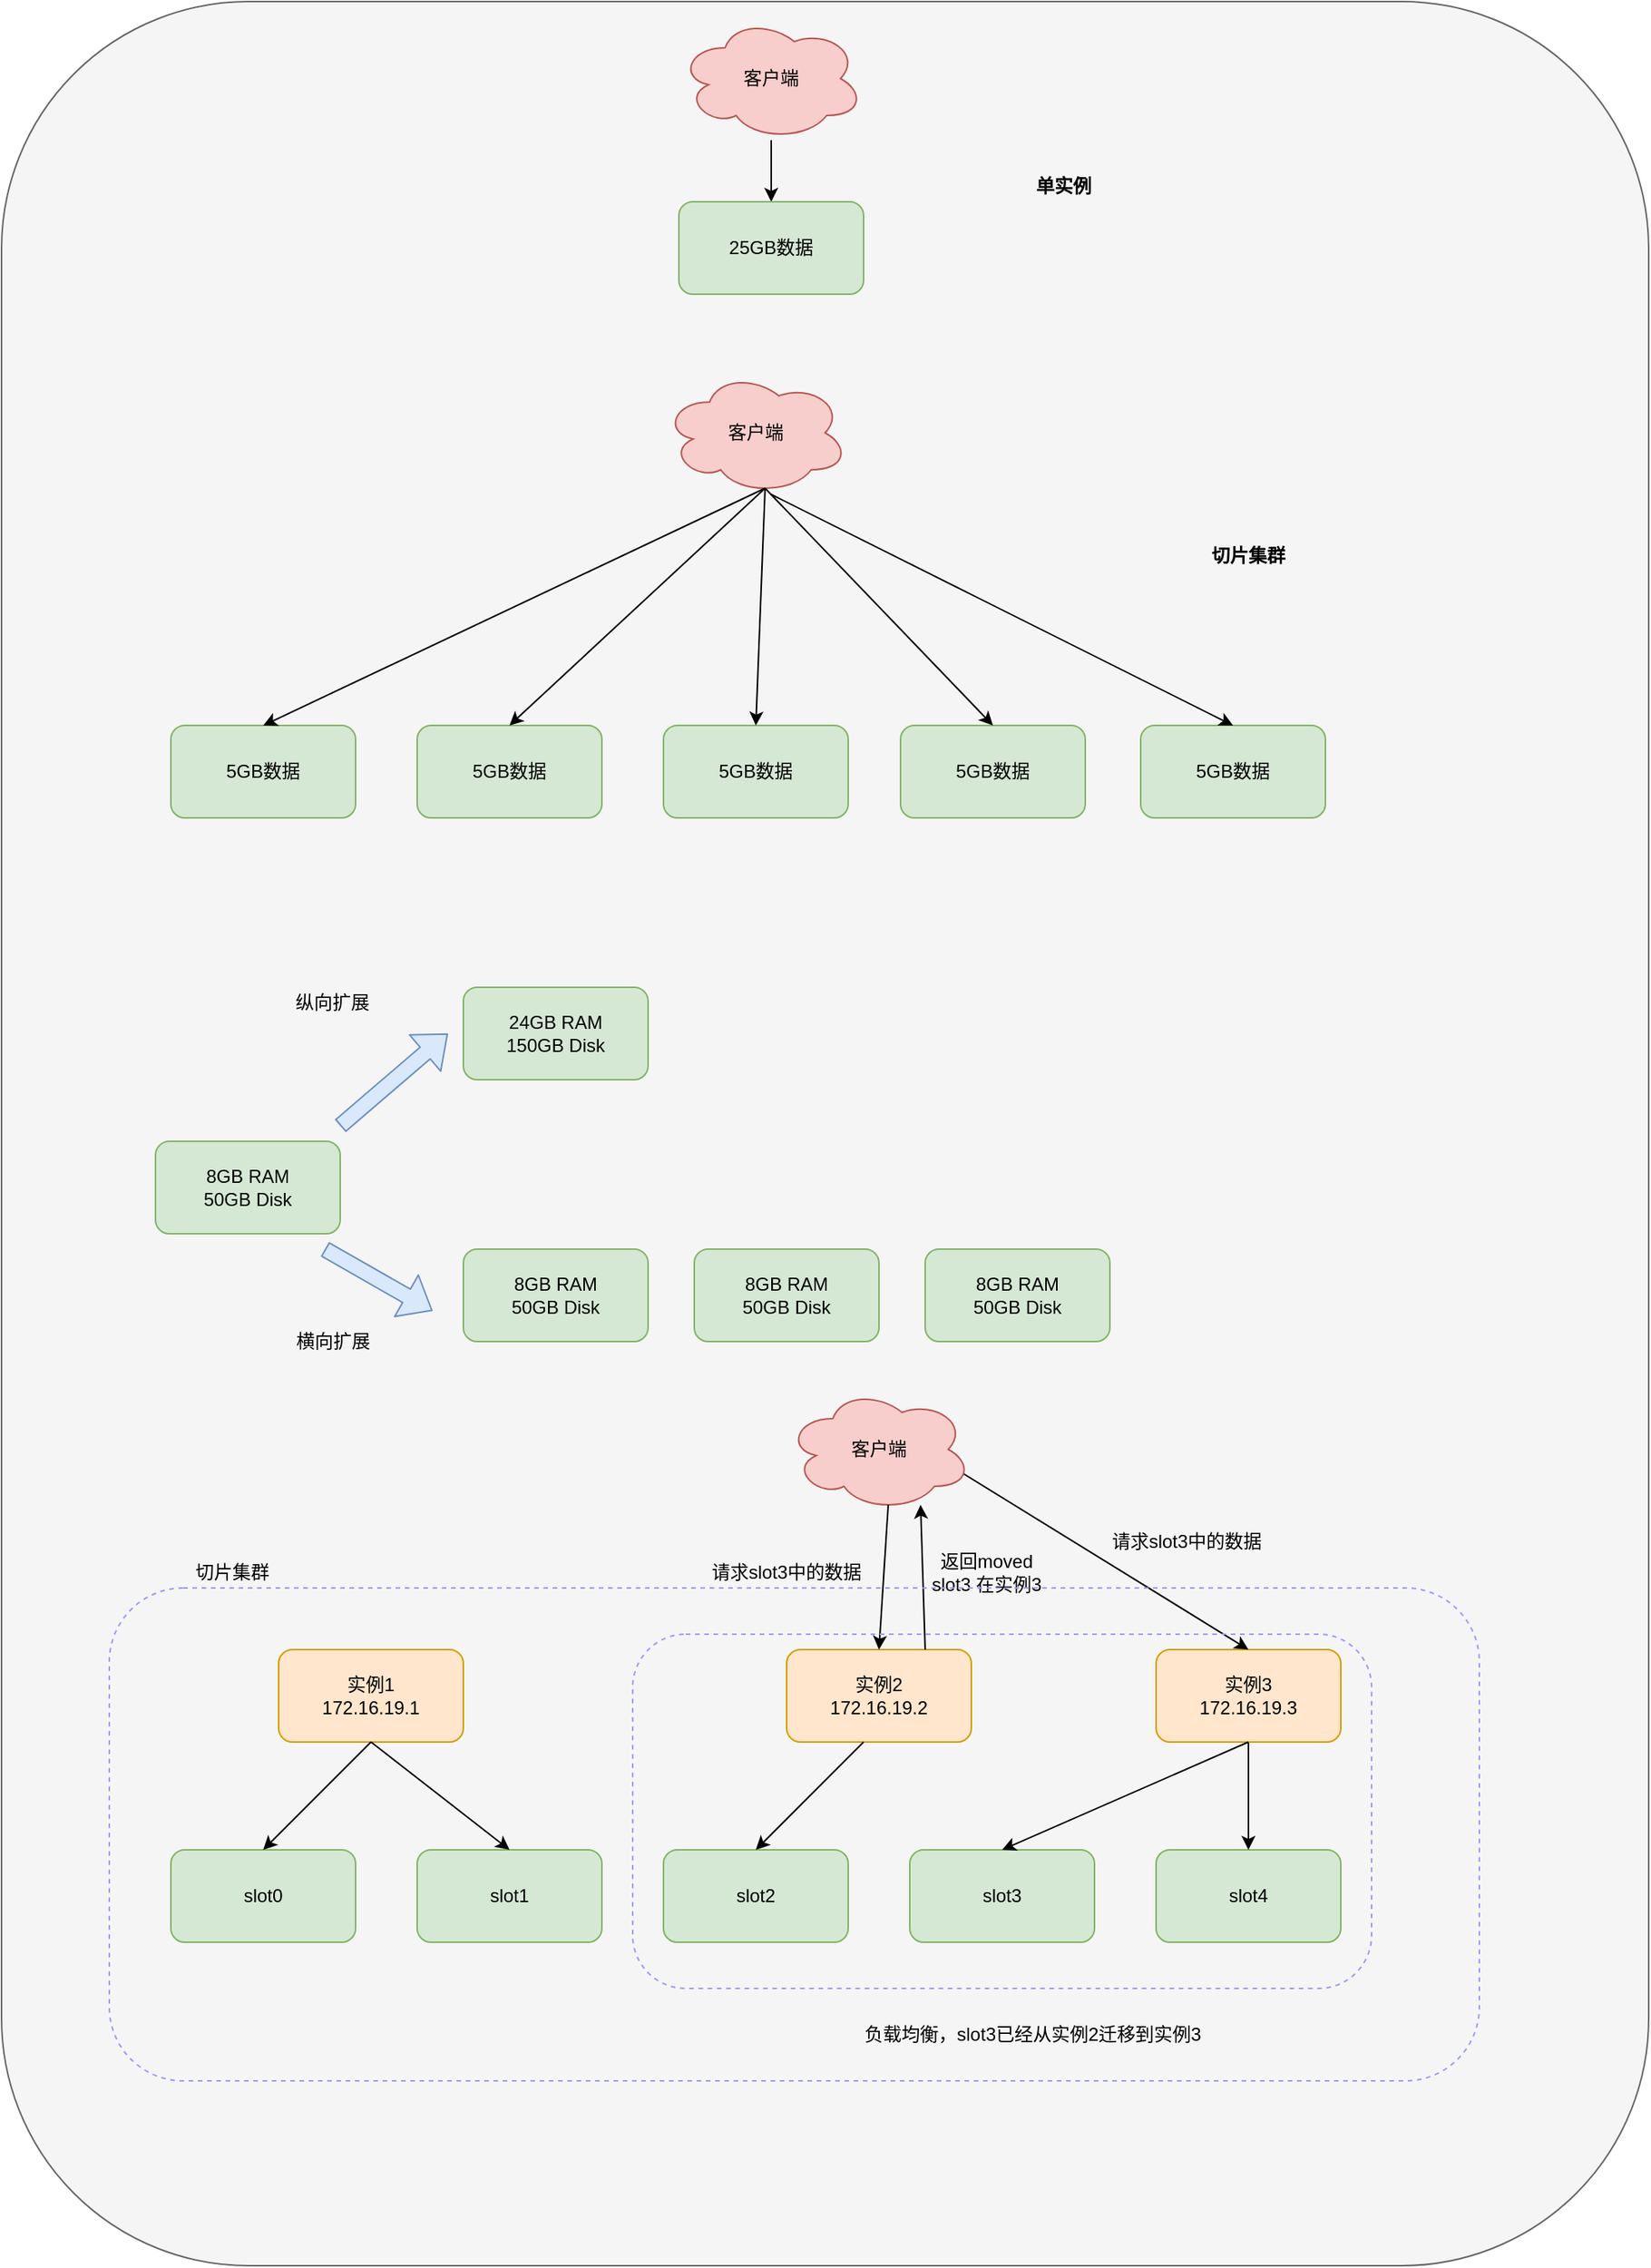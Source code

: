 <mxfile version="14.7.4" type="github">
  <diagram id="88APG9NWrLwdvw4txldC" name="Page-1">
    <mxGraphModel dx="2365" dy="868" grid="1" gridSize="10" guides="1" tooltips="1" connect="1" arrows="1" fold="1" page="1" pageScale="1" pageWidth="827" pageHeight="1169" math="0" shadow="0">
      <root>
        <mxCell id="0" />
        <mxCell id="1" parent="0" />
        <mxCell id="mNtGCUaEBBY1bRVAjnsv-18" value="" style="rounded=1;whiteSpace=wrap;html=1;fillColor=#f5f5f5;strokeColor=#666666;fontColor=#333333;" vertex="1" parent="1">
          <mxGeometry x="-290" y="130" width="1070" height="1470" as="geometry" />
        </mxCell>
        <mxCell id="mNtGCUaEBBY1bRVAjnsv-5" style="edgeStyle=orthogonalEdgeStyle;rounded=0;orthogonalLoop=1;jettySize=auto;html=1;" edge="1" parent="1" source="mNtGCUaEBBY1bRVAjnsv-2" target="mNtGCUaEBBY1bRVAjnsv-4">
          <mxGeometry relative="1" as="geometry" />
        </mxCell>
        <mxCell id="mNtGCUaEBBY1bRVAjnsv-2" value="客户端" style="ellipse;shape=cloud;whiteSpace=wrap;html=1;fillColor=#f8cecc;strokeColor=#b85450;" vertex="1" parent="1">
          <mxGeometry x="150" y="140" width="120" height="80" as="geometry" />
        </mxCell>
        <mxCell id="mNtGCUaEBBY1bRVAjnsv-4" value="25GB数据" style="rounded=1;whiteSpace=wrap;html=1;fillColor=#d5e8d4;strokeColor=#82b366;" vertex="1" parent="1">
          <mxGeometry x="150" y="260" width="120" height="60" as="geometry" />
        </mxCell>
        <mxCell id="mNtGCUaEBBY1bRVAjnsv-7" value="客户端" style="ellipse;shape=cloud;whiteSpace=wrap;html=1;fillColor=#f8cecc;strokeColor=#b85450;" vertex="1" parent="1">
          <mxGeometry x="140" y="370" width="120" height="80" as="geometry" />
        </mxCell>
        <mxCell id="mNtGCUaEBBY1bRVAjnsv-8" value="5GB数据" style="rounded=1;whiteSpace=wrap;html=1;fillColor=#d5e8d4;strokeColor=#82b366;" vertex="1" parent="1">
          <mxGeometry x="294" y="600" width="120" height="60" as="geometry" />
        </mxCell>
        <mxCell id="mNtGCUaEBBY1bRVAjnsv-9" value="5GB数据" style="rounded=1;whiteSpace=wrap;html=1;fillColor=#d5e8d4;strokeColor=#82b366;" vertex="1" parent="1">
          <mxGeometry x="140" y="600" width="120" height="60" as="geometry" />
        </mxCell>
        <mxCell id="mNtGCUaEBBY1bRVAjnsv-10" value="5GB数据" style="rounded=1;whiteSpace=wrap;html=1;fillColor=#d5e8d4;strokeColor=#82b366;" vertex="1" parent="1">
          <mxGeometry x="-180" y="600" width="120" height="60" as="geometry" />
        </mxCell>
        <mxCell id="mNtGCUaEBBY1bRVAjnsv-11" value="5GB数据" style="rounded=1;whiteSpace=wrap;html=1;fillColor=#d5e8d4;strokeColor=#82b366;" vertex="1" parent="1">
          <mxGeometry x="-20" y="600" width="120" height="60" as="geometry" />
        </mxCell>
        <mxCell id="mNtGCUaEBBY1bRVAjnsv-12" value="5GB数据" style="rounded=1;whiteSpace=wrap;html=1;fillColor=#d5e8d4;strokeColor=#82b366;" vertex="1" parent="1">
          <mxGeometry x="450" y="600" width="120" height="60" as="geometry" />
        </mxCell>
        <mxCell id="mNtGCUaEBBY1bRVAjnsv-13" value="" style="endArrow=classic;html=1;entryX=0.5;entryY=0;entryDx=0;entryDy=0;exitX=0.55;exitY=0.95;exitDx=0;exitDy=0;exitPerimeter=0;" edge="1" parent="1" source="mNtGCUaEBBY1bRVAjnsv-7" target="mNtGCUaEBBY1bRVAjnsv-10">
          <mxGeometry width="50" height="50" relative="1" as="geometry">
            <mxPoint x="20" y="520" as="sourcePoint" />
            <mxPoint x="70" y="470" as="targetPoint" />
          </mxGeometry>
        </mxCell>
        <mxCell id="mNtGCUaEBBY1bRVAjnsv-14" value="" style="endArrow=classic;html=1;entryX=0.5;entryY=0;entryDx=0;entryDy=0;exitX=0.55;exitY=0.95;exitDx=0;exitDy=0;exitPerimeter=0;" edge="1" parent="1" source="mNtGCUaEBBY1bRVAjnsv-7" target="mNtGCUaEBBY1bRVAjnsv-11">
          <mxGeometry width="50" height="50" relative="1" as="geometry">
            <mxPoint x="150" y="550" as="sourcePoint" />
            <mxPoint x="200" y="500" as="targetPoint" />
          </mxGeometry>
        </mxCell>
        <mxCell id="mNtGCUaEBBY1bRVAjnsv-15" value="" style="endArrow=classic;html=1;entryX=0.5;entryY=0;entryDx=0;entryDy=0;exitX=0.55;exitY=0.95;exitDx=0;exitDy=0;exitPerimeter=0;" edge="1" parent="1" source="mNtGCUaEBBY1bRVAjnsv-7" target="mNtGCUaEBBY1bRVAjnsv-9">
          <mxGeometry width="50" height="50" relative="1" as="geometry">
            <mxPoint x="200" y="530" as="sourcePoint" />
            <mxPoint x="250" y="480" as="targetPoint" />
          </mxGeometry>
        </mxCell>
        <mxCell id="mNtGCUaEBBY1bRVAjnsv-16" value="" style="endArrow=classic;html=1;entryX=0.5;entryY=0;entryDx=0;entryDy=0;exitX=0.55;exitY=0.95;exitDx=0;exitDy=0;exitPerimeter=0;" edge="1" parent="1" source="mNtGCUaEBBY1bRVAjnsv-7" target="mNtGCUaEBBY1bRVAjnsv-8">
          <mxGeometry width="50" height="50" relative="1" as="geometry">
            <mxPoint x="240" y="510" as="sourcePoint" />
            <mxPoint x="290" y="460" as="targetPoint" />
          </mxGeometry>
        </mxCell>
        <mxCell id="mNtGCUaEBBY1bRVAjnsv-17" value="" style="endArrow=classic;html=1;entryX=0.5;entryY=0;entryDx=0;entryDy=0;" edge="1" parent="1" target="mNtGCUaEBBY1bRVAjnsv-12">
          <mxGeometry width="50" height="50" relative="1" as="geometry">
            <mxPoint x="210" y="450" as="sourcePoint" />
            <mxPoint x="380" y="440" as="targetPoint" />
          </mxGeometry>
        </mxCell>
        <mxCell id="mNtGCUaEBBY1bRVAjnsv-19" value="&lt;b&gt;单实例&lt;/b&gt;" style="text;html=1;strokeColor=none;fillColor=none;align=center;verticalAlign=middle;whiteSpace=wrap;rounded=0;" vertex="1" parent="1">
          <mxGeometry x="340" y="220" width="120" height="60" as="geometry" />
        </mxCell>
        <mxCell id="mNtGCUaEBBY1bRVAjnsv-20" value="&lt;b&gt;切片集群&lt;/b&gt;" style="text;html=1;strokeColor=none;fillColor=none;align=center;verticalAlign=middle;whiteSpace=wrap;rounded=0;" vertex="1" parent="1">
          <mxGeometry x="460" y="460" width="120" height="60" as="geometry" />
        </mxCell>
        <mxCell id="mNtGCUaEBBY1bRVAjnsv-21" value="8GB RAM&lt;br&gt;50GB Disk" style="rounded=1;whiteSpace=wrap;html=1;fillColor=#d5e8d4;strokeColor=#82b366;" vertex="1" parent="1">
          <mxGeometry x="-190" y="870" width="120" height="60" as="geometry" />
        </mxCell>
        <mxCell id="mNtGCUaEBBY1bRVAjnsv-22" value="24GB RAM&lt;br&gt;150GB Disk" style="rounded=1;whiteSpace=wrap;html=1;fillColor=#d5e8d4;strokeColor=#82b366;" vertex="1" parent="1">
          <mxGeometry x="10" y="770" width="120" height="60" as="geometry" />
        </mxCell>
        <mxCell id="mNtGCUaEBBY1bRVAjnsv-23" value="8GB RAM&lt;br&gt;50GB Disk" style="rounded=1;whiteSpace=wrap;html=1;fillColor=#d5e8d4;strokeColor=#82b366;" vertex="1" parent="1">
          <mxGeometry x="10" y="940" width="120" height="60" as="geometry" />
        </mxCell>
        <mxCell id="mNtGCUaEBBY1bRVAjnsv-24" value="8GB RAM&lt;br&gt;50GB Disk" style="rounded=1;whiteSpace=wrap;html=1;fillColor=#d5e8d4;strokeColor=#82b366;" vertex="1" parent="1">
          <mxGeometry x="160" y="940" width="120" height="60" as="geometry" />
        </mxCell>
        <mxCell id="mNtGCUaEBBY1bRVAjnsv-25" value="8GB RAM&lt;br&gt;50GB Disk" style="rounded=1;whiteSpace=wrap;html=1;fillColor=#d5e8d4;strokeColor=#82b366;" vertex="1" parent="1">
          <mxGeometry x="310" y="940" width="120" height="60" as="geometry" />
        </mxCell>
        <mxCell id="mNtGCUaEBBY1bRVAjnsv-26" value="" style="shape=flexArrow;endArrow=classic;html=1;fillColor=#dae8fc;strokeColor=#6c8ebf;" edge="1" parent="1">
          <mxGeometry width="50" height="50" relative="1" as="geometry">
            <mxPoint x="-80" y="940" as="sourcePoint" />
            <mxPoint x="-10" y="980" as="targetPoint" />
          </mxGeometry>
        </mxCell>
        <mxCell id="mNtGCUaEBBY1bRVAjnsv-28" value="" style="shape=flexArrow;endArrow=classic;html=1;fillColor=#dae8fc;strokeColor=#6c8ebf;" edge="1" parent="1">
          <mxGeometry width="50" height="50" relative="1" as="geometry">
            <mxPoint x="-70" y="860" as="sourcePoint" />
            <mxPoint y="800" as="targetPoint" />
          </mxGeometry>
        </mxCell>
        <mxCell id="mNtGCUaEBBY1bRVAjnsv-29" value="纵向扩展" style="text;html=1;strokeColor=none;fillColor=none;align=center;verticalAlign=middle;whiteSpace=wrap;rounded=0;" vertex="1" parent="1">
          <mxGeometry x="-110" y="770" width="70" height="20" as="geometry" />
        </mxCell>
        <mxCell id="mNtGCUaEBBY1bRVAjnsv-30" value="横向扩展" style="text;html=1;strokeColor=none;fillColor=none;align=center;verticalAlign=middle;whiteSpace=wrap;rounded=0;" vertex="1" parent="1">
          <mxGeometry x="-102.5" y="990" width="55" height="20" as="geometry" />
        </mxCell>
        <mxCell id="mNtGCUaEBBY1bRVAjnsv-32" value="slot0" style="rounded=1;whiteSpace=wrap;html=1;fillColor=#d5e8d4;strokeColor=#82b366;" vertex="1" parent="1">
          <mxGeometry x="-180" y="1330" width="120" height="60" as="geometry" />
        </mxCell>
        <mxCell id="mNtGCUaEBBY1bRVAjnsv-33" value="slot1" style="rounded=1;whiteSpace=wrap;html=1;fillColor=#d5e8d4;strokeColor=#82b366;" vertex="1" parent="1">
          <mxGeometry x="-20" y="1330" width="120" height="60" as="geometry" />
        </mxCell>
        <mxCell id="mNtGCUaEBBY1bRVAjnsv-34" value="slot2" style="rounded=1;whiteSpace=wrap;html=1;fillColor=#d5e8d4;strokeColor=#82b366;" vertex="1" parent="1">
          <mxGeometry x="140" y="1330" width="120" height="60" as="geometry" />
        </mxCell>
        <mxCell id="mNtGCUaEBBY1bRVAjnsv-35" value="slot3" style="rounded=1;whiteSpace=wrap;html=1;fillColor=#d5e8d4;strokeColor=#82b366;" vertex="1" parent="1">
          <mxGeometry x="300" y="1330" width="120" height="60" as="geometry" />
        </mxCell>
        <mxCell id="mNtGCUaEBBY1bRVAjnsv-36" value="slot4" style="rounded=1;whiteSpace=wrap;html=1;fillColor=#d5e8d4;strokeColor=#82b366;" vertex="1" parent="1">
          <mxGeometry x="460" y="1330" width="120" height="60" as="geometry" />
        </mxCell>
        <mxCell id="mNtGCUaEBBY1bRVAjnsv-37" value="实例1&lt;br&gt;172.16.19.1" style="rounded=1;whiteSpace=wrap;html=1;fillColor=#ffe6cc;strokeColor=#d79b00;" vertex="1" parent="1">
          <mxGeometry x="-110" y="1200" width="120" height="60" as="geometry" />
        </mxCell>
        <mxCell id="mNtGCUaEBBY1bRVAjnsv-38" value="&lt;span&gt;实例2&lt;/span&gt;&lt;br&gt;&lt;span&gt;172.16.19.2&lt;/span&gt;" style="rounded=1;whiteSpace=wrap;html=1;fillColor=#ffe6cc;strokeColor=#d79b00;" vertex="1" parent="1">
          <mxGeometry x="220" y="1200" width="120" height="60" as="geometry" />
        </mxCell>
        <mxCell id="mNtGCUaEBBY1bRVAjnsv-45" style="edgeStyle=orthogonalEdgeStyle;rounded=0;orthogonalLoop=1;jettySize=auto;html=1;entryX=0.5;entryY=0;entryDx=0;entryDy=0;" edge="1" parent="1" source="mNtGCUaEBBY1bRVAjnsv-39" target="mNtGCUaEBBY1bRVAjnsv-36">
          <mxGeometry relative="1" as="geometry" />
        </mxCell>
        <mxCell id="mNtGCUaEBBY1bRVAjnsv-39" value="&lt;span&gt;实例3&lt;/span&gt;&lt;br&gt;&lt;span&gt;172.16.19.3&lt;/span&gt;" style="rounded=1;whiteSpace=wrap;html=1;fillColor=#ffe6cc;strokeColor=#d79b00;" vertex="1" parent="1">
          <mxGeometry x="460" y="1200" width="120" height="60" as="geometry" />
        </mxCell>
        <mxCell id="mNtGCUaEBBY1bRVAjnsv-40" value="" style="endArrow=classic;html=1;entryX=0.5;entryY=0;entryDx=0;entryDy=0;exitX=0.5;exitY=1;exitDx=0;exitDy=0;" edge="1" parent="1" source="mNtGCUaEBBY1bRVAjnsv-37" target="mNtGCUaEBBY1bRVAjnsv-32">
          <mxGeometry width="50" height="50" relative="1" as="geometry">
            <mxPoint x="-170" y="1290" as="sourcePoint" />
            <mxPoint x="-120" y="1240" as="targetPoint" />
          </mxGeometry>
        </mxCell>
        <mxCell id="mNtGCUaEBBY1bRVAjnsv-41" value="" style="endArrow=classic;html=1;entryX=0.5;entryY=0;entryDx=0;entryDy=0;exitX=0.5;exitY=1;exitDx=0;exitDy=0;" edge="1" parent="1" source="mNtGCUaEBBY1bRVAjnsv-37" target="mNtGCUaEBBY1bRVAjnsv-33">
          <mxGeometry width="50" height="50" relative="1" as="geometry">
            <mxPoint x="-50" y="1320" as="sourcePoint" />
            <mxPoint y="1270" as="targetPoint" />
          </mxGeometry>
        </mxCell>
        <mxCell id="mNtGCUaEBBY1bRVAjnsv-42" value="" style="endArrow=classic;html=1;entryX=0.5;entryY=0;entryDx=0;entryDy=0;exitX=0.5;exitY=1;exitDx=0;exitDy=0;" edge="1" parent="1">
          <mxGeometry width="50" height="50" relative="1" as="geometry">
            <mxPoint x="270" y="1260" as="sourcePoint" />
            <mxPoint x="200" y="1330" as="targetPoint" />
          </mxGeometry>
        </mxCell>
        <mxCell id="mNtGCUaEBBY1bRVAjnsv-47" value="客户端" style="ellipse;shape=cloud;whiteSpace=wrap;html=1;fillColor=#f8cecc;strokeColor=#b85450;" vertex="1" parent="1">
          <mxGeometry x="220" y="1030" width="120" height="80" as="geometry" />
        </mxCell>
        <mxCell id="mNtGCUaEBBY1bRVAjnsv-51" value="" style="endArrow=classic;html=1;entryX=0.5;entryY=0;entryDx=0;entryDy=0;exitX=0.55;exitY=0.95;exitDx=0;exitDy=0;exitPerimeter=0;" edge="1" parent="1" source="mNtGCUaEBBY1bRVAjnsv-47" target="mNtGCUaEBBY1bRVAjnsv-38">
          <mxGeometry width="50" height="50" relative="1" as="geometry">
            <mxPoint x="270" y="1150" as="sourcePoint" />
            <mxPoint x="320" y="1100" as="targetPoint" />
          </mxGeometry>
        </mxCell>
        <mxCell id="mNtGCUaEBBY1bRVAjnsv-52" value="请求slot3中的数据" style="text;html=1;strokeColor=none;fillColor=none;align=center;verticalAlign=middle;whiteSpace=wrap;rounded=0;" vertex="1" parent="1">
          <mxGeometry x="170" y="1140" width="100" height="20" as="geometry" />
        </mxCell>
        <mxCell id="mNtGCUaEBBY1bRVAjnsv-54" value="" style="endArrow=classic;html=1;entryX=0.725;entryY=0.95;entryDx=0;entryDy=0;entryPerimeter=0;exitX=0.75;exitY=0;exitDx=0;exitDy=0;" edge="1" parent="1" source="mNtGCUaEBBY1bRVAjnsv-38" target="mNtGCUaEBBY1bRVAjnsv-47">
          <mxGeometry width="50" height="50" relative="1" as="geometry">
            <mxPoint x="320" y="1210" as="sourcePoint" />
            <mxPoint x="370" y="1160" as="targetPoint" />
          </mxGeometry>
        </mxCell>
        <mxCell id="mNtGCUaEBBY1bRVAjnsv-55" value="返回moved&lt;br&gt;slot3 在实例3" style="text;html=1;strokeColor=none;fillColor=none;align=center;verticalAlign=middle;whiteSpace=wrap;rounded=0;" vertex="1" parent="1">
          <mxGeometry x="300" y="1140" width="100" height="20" as="geometry" />
        </mxCell>
        <mxCell id="mNtGCUaEBBY1bRVAjnsv-56" value="" style="endArrow=classic;html=1;entryX=0.5;entryY=0;entryDx=0;entryDy=0;exitX=0.5;exitY=1;exitDx=0;exitDy=0;" edge="1" parent="1" source="mNtGCUaEBBY1bRVAjnsv-39" target="mNtGCUaEBBY1bRVAjnsv-35">
          <mxGeometry width="50" height="50" relative="1" as="geometry">
            <mxPoint x="350" y="1300" as="sourcePoint" />
            <mxPoint x="360" y="1320" as="targetPoint" />
          </mxGeometry>
        </mxCell>
        <mxCell id="mNtGCUaEBBY1bRVAjnsv-57" value="" style="endArrow=classic;html=1;entryX=0.5;entryY=0;entryDx=0;entryDy=0;exitX=0.96;exitY=0.7;exitDx=0;exitDy=0;exitPerimeter=0;" edge="1" parent="1" source="mNtGCUaEBBY1bRVAjnsv-47" target="mNtGCUaEBBY1bRVAjnsv-39">
          <mxGeometry width="50" height="50" relative="1" as="geometry">
            <mxPoint x="410" y="1130" as="sourcePoint" />
            <mxPoint x="460" y="1080" as="targetPoint" />
          </mxGeometry>
        </mxCell>
        <mxCell id="mNtGCUaEBBY1bRVAjnsv-58" value="请求slot3中的数据" style="text;html=1;strokeColor=none;fillColor=none;align=center;verticalAlign=middle;whiteSpace=wrap;rounded=0;" vertex="1" parent="1">
          <mxGeometry x="430" y="1120" width="100" height="20" as="geometry" />
        </mxCell>
        <mxCell id="mNtGCUaEBBY1bRVAjnsv-59" value="" style="rounded=1;whiteSpace=wrap;html=1;fillColor=none;dashed=1;strokeColor=#9999FF;" vertex="1" parent="1">
          <mxGeometry x="120" y="1190" width="480" height="230" as="geometry" />
        </mxCell>
        <mxCell id="mNtGCUaEBBY1bRVAjnsv-60" value="负载均衡，slot3已经从实例2迁移到实例3" style="text;html=1;strokeColor=none;fillColor=none;align=center;verticalAlign=middle;whiteSpace=wrap;rounded=0;dashed=1;" vertex="1" parent="1">
          <mxGeometry x="250" y="1430" width="260" height="40" as="geometry" />
        </mxCell>
        <mxCell id="mNtGCUaEBBY1bRVAjnsv-61" value="" style="rounded=1;whiteSpace=wrap;html=1;dashed=1;strokeColor=#9999FF;fillColor=none;" vertex="1" parent="1">
          <mxGeometry x="-220" y="1160" width="890" height="320" as="geometry" />
        </mxCell>
        <mxCell id="mNtGCUaEBBY1bRVAjnsv-62" value="切片集群" style="text;html=1;strokeColor=none;fillColor=none;align=center;verticalAlign=middle;whiteSpace=wrap;rounded=0;dashed=1;" vertex="1" parent="1">
          <mxGeometry x="-180" y="1145" width="80" height="10" as="geometry" />
        </mxCell>
      </root>
    </mxGraphModel>
  </diagram>
</mxfile>
